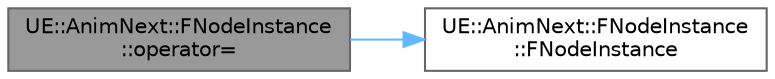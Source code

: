 digraph "UE::AnimNext::FNodeInstance::operator="
{
 // INTERACTIVE_SVG=YES
 // LATEX_PDF_SIZE
  bgcolor="transparent";
  edge [fontname=Helvetica,fontsize=10,labelfontname=Helvetica,labelfontsize=10];
  node [fontname=Helvetica,fontsize=10,shape=box,height=0.2,width=0.4];
  rankdir="LR";
  Node1 [id="Node000001",label="UE::AnimNext::FNodeInstance\l::operator=",height=0.2,width=0.4,color="gray40", fillcolor="grey60", style="filled", fontcolor="black",tooltip=" "];
  Node1 -> Node2 [id="edge1_Node000001_Node000002",color="steelblue1",style="solid",tooltip=" "];
  Node2 [id="Node000002",label="UE::AnimNext::FNodeInstance\l::FNodeInstance",height=0.2,width=0.4,color="grey40", fillcolor="white", style="filled",URL="$d0/d6c/structUE_1_1AnimNext_1_1FNodeInstance.html#a697d428fe5071c38d3d7bbab1e02e676",tooltip=" "];
}
